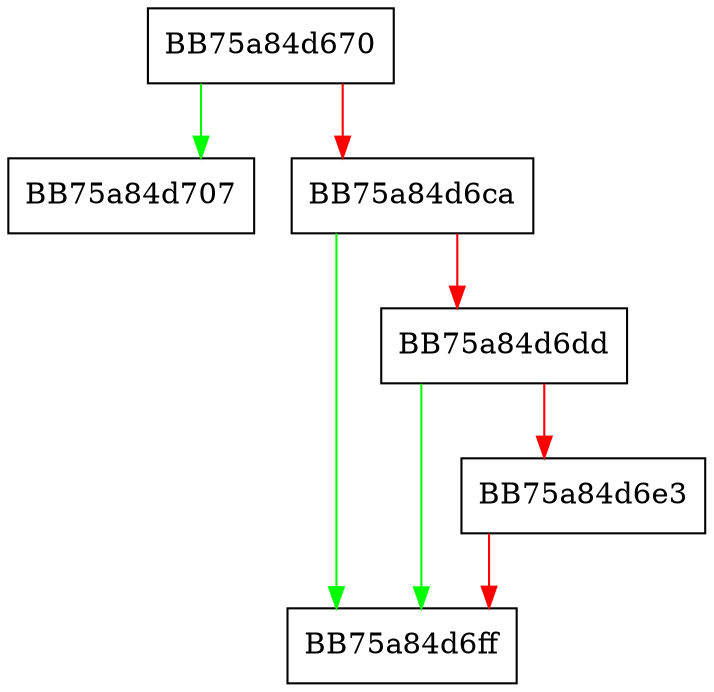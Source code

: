 digraph XmlOutStreamBuf {
  node [shape="box"];
  graph [splines=ortho];
  BB75a84d670 -> BB75a84d707 [color="green"];
  BB75a84d670 -> BB75a84d6ca [color="red"];
  BB75a84d6ca -> BB75a84d6ff [color="green"];
  BB75a84d6ca -> BB75a84d6dd [color="red"];
  BB75a84d6dd -> BB75a84d6ff [color="green"];
  BB75a84d6dd -> BB75a84d6e3 [color="red"];
  BB75a84d6e3 -> BB75a84d6ff [color="red"];
}